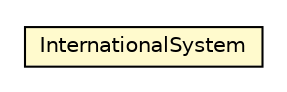 #!/usr/local/bin/dot
#
# Class diagram 
# Generated by UMLGraph version R5_6-24-gf6e263 (http://www.umlgraph.org/)
#

digraph G {
	edge [fontname="Helvetica",fontsize=10,labelfontname="Helvetica",labelfontsize=10];
	node [fontname="Helvetica",fontsize=10,shape=plaintext];
	nodesep=0.25;
	ranksep=0.5;
	// org.universAAL.ontology.unit.system.InternationalSystem
	c4697509 [label=<<table title="org.universAAL.ontology.unit.system.InternationalSystem" border="0" cellborder="1" cellspacing="0" cellpadding="2" port="p" bgcolor="lemonChiffon" href="./InternationalSystem.html">
		<tr><td><table border="0" cellspacing="0" cellpadding="1">
<tr><td align="center" balign="center"> InternationalSystem </td></tr>
		</table></td></tr>
		</table>>, URL="./InternationalSystem.html", fontname="Helvetica", fontcolor="black", fontsize=10.0];
}

